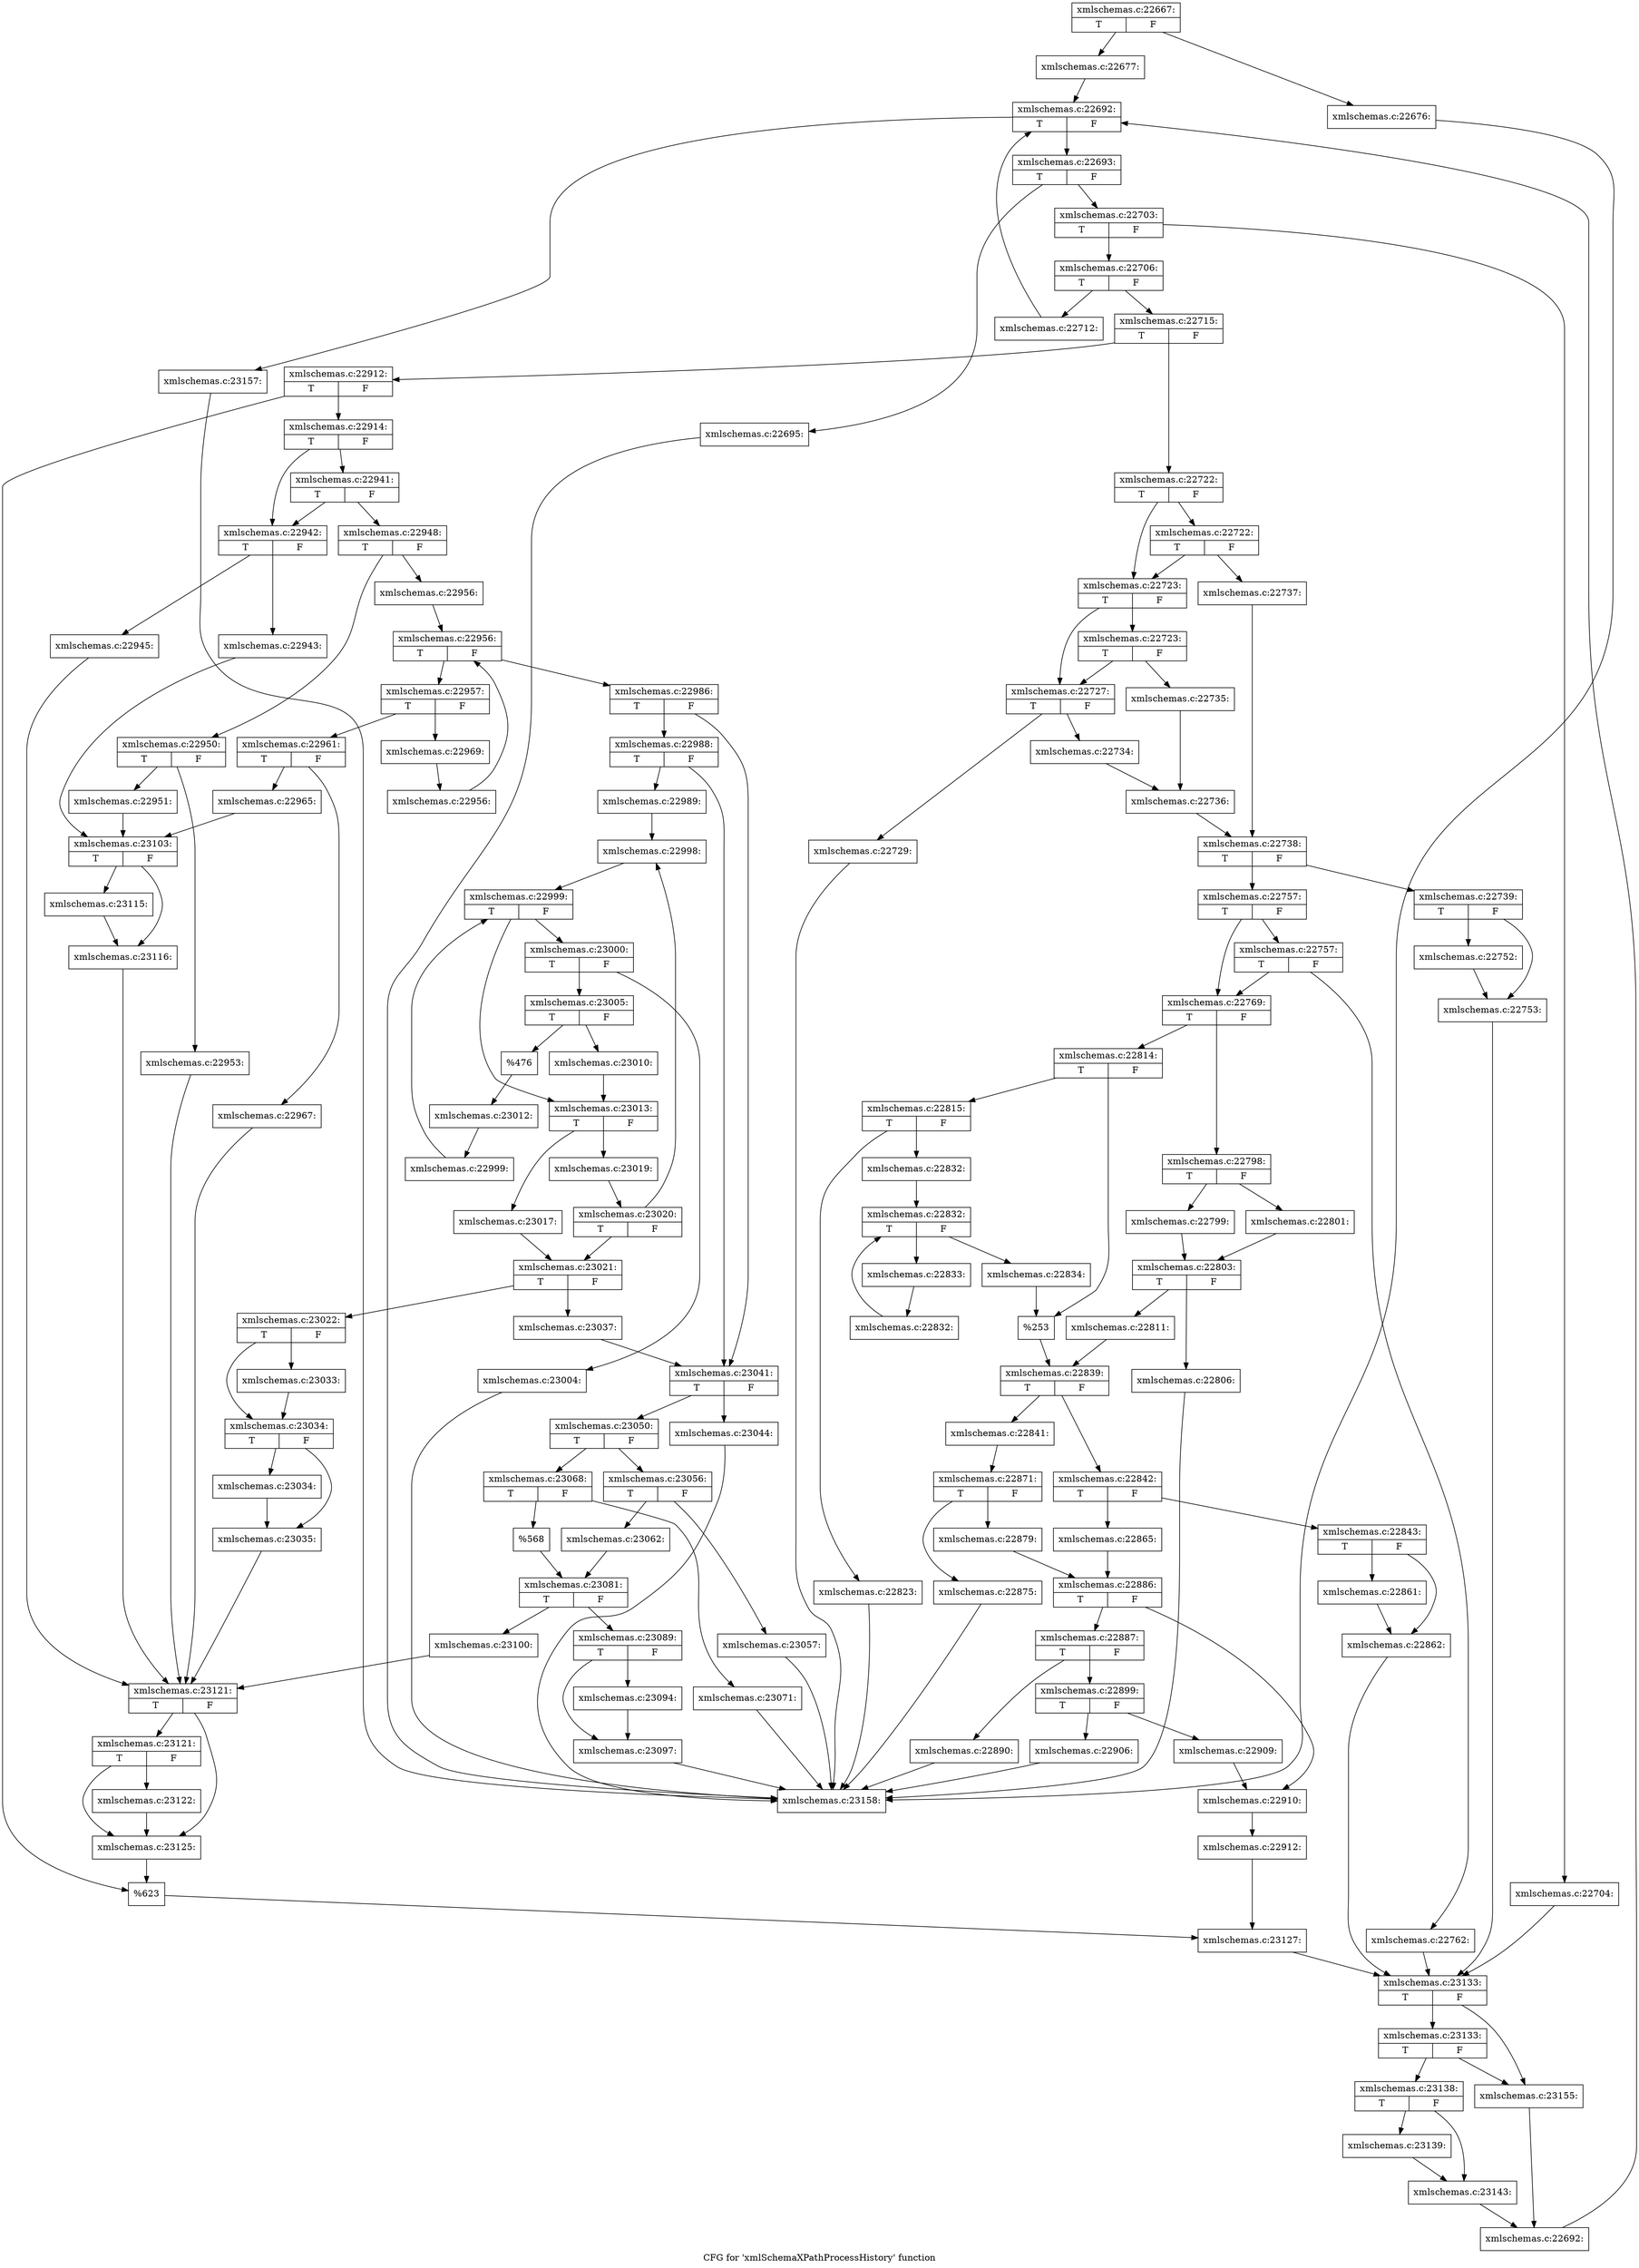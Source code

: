 digraph "CFG for 'xmlSchemaXPathProcessHistory' function" {
	label="CFG for 'xmlSchemaXPathProcessHistory' function";

	Node0x5585650 [shape=record,label="{xmlschemas.c:22667:|{<s0>T|<s1>F}}"];
	Node0x5585650 -> Node0x558f410;
	Node0x5585650 -> Node0x558f460;
	Node0x558f410 [shape=record,label="{xmlschemas.c:22676:}"];
	Node0x558f410 -> Node0x558ba90;
	Node0x558f460 [shape=record,label="{xmlschemas.c:22677:}"];
	Node0x558f460 -> Node0x558fc50;
	Node0x558fc50 [shape=record,label="{xmlschemas.c:22692:|{<s0>T|<s1>F}}"];
	Node0x558fc50 -> Node0x5590040;
	Node0x558fc50 -> Node0x558fe70;
	Node0x5590040 [shape=record,label="{xmlschemas.c:22693:|{<s0>T|<s1>F}}"];
	Node0x5590040 -> Node0x5590a70;
	Node0x5590040 -> Node0x5590da0;
	Node0x5590a70 [shape=record,label="{xmlschemas.c:22695:}"];
	Node0x5590a70 -> Node0x558ba90;
	Node0x5590da0 [shape=record,label="{xmlschemas.c:22703:|{<s0>T|<s1>F}}"];
	Node0x5590da0 -> Node0x55915a0;
	Node0x5590da0 -> Node0x55915f0;
	Node0x55915a0 [shape=record,label="{xmlschemas.c:22704:}"];
	Node0x55915a0 -> Node0x55918e0;
	Node0x55915f0 [shape=record,label="{xmlschemas.c:22706:|{<s0>T|<s1>F}}"];
	Node0x55915f0 -> Node0x5592660;
	Node0x55915f0 -> Node0x55926b0;
	Node0x5592660 [shape=record,label="{xmlschemas.c:22712:}"];
	Node0x5592660 -> Node0x558fc50;
	Node0x55926b0 [shape=record,label="{xmlschemas.c:22715:|{<s0>T|<s1>F}}"];
	Node0x55926b0 -> Node0x5592e30;
	Node0x55926b0 -> Node0x5592ed0;
	Node0x5592e30 [shape=record,label="{xmlschemas.c:22722:|{<s0>T|<s1>F}}"];
	Node0x5592e30 -> Node0x55933c0;
	Node0x5592e30 -> Node0x55934b0;
	Node0x55934b0 [shape=record,label="{xmlschemas.c:22722:|{<s0>T|<s1>F}}"];
	Node0x55934b0 -> Node0x55933c0;
	Node0x55934b0 -> Node0x5593460;
	Node0x55933c0 [shape=record,label="{xmlschemas.c:22723:|{<s0>T|<s1>F}}"];
	Node0x55933c0 -> Node0x5593b20;
	Node0x55933c0 -> Node0x5593c10;
	Node0x5593c10 [shape=record,label="{xmlschemas.c:22723:|{<s0>T|<s1>F}}"];
	Node0x5593c10 -> Node0x5593b20;
	Node0x5593c10 -> Node0x5593bc0;
	Node0x5593b20 [shape=record,label="{xmlschemas.c:22727:|{<s0>T|<s1>F}}"];
	Node0x5593b20 -> Node0x55944c0;
	Node0x5593b20 -> Node0x5594510;
	Node0x55944c0 [shape=record,label="{xmlschemas.c:22729:}"];
	Node0x55944c0 -> Node0x558ba90;
	Node0x5594510 [shape=record,label="{xmlschemas.c:22734:}"];
	Node0x5594510 -> Node0x5593b70;
	Node0x5593bc0 [shape=record,label="{xmlschemas.c:22735:}"];
	Node0x5593bc0 -> Node0x5593b70;
	Node0x5593b70 [shape=record,label="{xmlschemas.c:22736:}"];
	Node0x5593b70 -> Node0x5593410;
	Node0x5593460 [shape=record,label="{xmlschemas.c:22737:}"];
	Node0x5593460 -> Node0x5593410;
	Node0x5593410 [shape=record,label="{xmlschemas.c:22738:|{<s0>T|<s1>F}}"];
	Node0x5593410 -> Node0x5595300;
	Node0x5593410 -> Node0x5595350;
	Node0x5595300 [shape=record,label="{xmlschemas.c:22739:|{<s0>T|<s1>F}}"];
	Node0x5595300 -> Node0x4435140;
	Node0x5595300 -> Node0x5596e10;
	Node0x4435140 [shape=record,label="{xmlschemas.c:22752:}"];
	Node0x4435140 -> Node0x5596e10;
	Node0x5596e10 [shape=record,label="{xmlschemas.c:22753:}"];
	Node0x5596e10 -> Node0x55918e0;
	Node0x5595350 [shape=record,label="{xmlschemas.c:22757:|{<s0>T|<s1>F}}"];
	Node0x5595350 -> Node0x5597ce0;
	Node0x5595350 -> Node0x5597c90;
	Node0x5597ce0 [shape=record,label="{xmlschemas.c:22757:|{<s0>T|<s1>F}}"];
	Node0x5597ce0 -> Node0x5597140;
	Node0x5597ce0 -> Node0x5597c90;
	Node0x5597140 [shape=record,label="{xmlschemas.c:22762:}"];
	Node0x5597140 -> Node0x55918e0;
	Node0x5597c90 [shape=record,label="{xmlschemas.c:22769:|{<s0>T|<s1>F}}"];
	Node0x5597c90 -> Node0x559a2c0;
	Node0x5597c90 -> Node0x559a360;
	Node0x559a2c0 [shape=record,label="{xmlschemas.c:22798:|{<s0>T|<s1>F}}"];
	Node0x559a2c0 -> Node0x559a850;
	Node0x559a2c0 -> Node0x559a8f0;
	Node0x559a850 [shape=record,label="{xmlschemas.c:22799:}"];
	Node0x559a850 -> Node0x559a8a0;
	Node0x559a8f0 [shape=record,label="{xmlschemas.c:22801:}"];
	Node0x559a8f0 -> Node0x559a8a0;
	Node0x559a8a0 [shape=record,label="{xmlschemas.c:22803:|{<s0>T|<s1>F}}"];
	Node0x559a8a0 -> Node0x559b8f0;
	Node0x559a8a0 -> Node0x559b940;
	Node0x559b8f0 [shape=record,label="{xmlschemas.c:22806:}"];
	Node0x559b8f0 -> Node0x558ba90;
	Node0x559b940 [shape=record,label="{xmlschemas.c:22811:}"];
	Node0x559b940 -> Node0x559a310;
	Node0x559a360 [shape=record,label="{xmlschemas.c:22814:|{<s0>T|<s1>F}}"];
	Node0x559a360 -> Node0x559ca60;
	Node0x559a360 -> Node0x559cab0;
	Node0x559ca60 [shape=record,label="{xmlschemas.c:22815:|{<s0>T|<s1>F}}"];
	Node0x559ca60 -> Node0x559e0c0;
	Node0x559ca60 -> Node0x559e110;
	Node0x559e0c0 [shape=record,label="{xmlschemas.c:22823:}"];
	Node0x559e0c0 -> Node0x558ba90;
	Node0x559e110 [shape=record,label="{xmlschemas.c:22832:}"];
	Node0x559e110 -> Node0x559eb20;
	Node0x559eb20 [shape=record,label="{xmlschemas.c:22832:|{<s0>T|<s1>F}}"];
	Node0x559eb20 -> Node0x559ee00;
	Node0x559eb20 -> Node0x559ea90;
	Node0x559ee00 [shape=record,label="{xmlschemas.c:22833:}"];
	Node0x559ee00 -> Node0x559ed70;
	Node0x559ed70 [shape=record,label="{xmlschemas.c:22832:}"];
	Node0x559ed70 -> Node0x559eb20;
	Node0x559ea90 [shape=record,label="{xmlschemas.c:22834:}"];
	Node0x559ea90 -> Node0x559cab0;
	Node0x559cab0 [shape=record,label="{%253}"];
	Node0x559cab0 -> Node0x559a310;
	Node0x559a310 [shape=record,label="{xmlschemas.c:22839:|{<s0>T|<s1>F}}"];
	Node0x559a310 -> Node0x559fe50;
	Node0x559a310 -> Node0x559fef0;
	Node0x559fe50 [shape=record,label="{xmlschemas.c:22841:}"];
	Node0x559fe50 -> Node0x55a0240;
	Node0x559fef0 [shape=record,label="{xmlschemas.c:22842:|{<s0>T|<s1>F}}"];
	Node0x559fef0 -> Node0x55a0390;
	Node0x559fef0 -> Node0x55a0430;
	Node0x55a0390 [shape=record,label="{xmlschemas.c:22843:|{<s0>T|<s1>F}}"];
	Node0x55a0390 -> Node0x55a1c30;
	Node0x55a0390 -> Node0x55a1c80;
	Node0x55a1c30 [shape=record,label="{xmlschemas.c:22861:}"];
	Node0x55a1c30 -> Node0x55a1c80;
	Node0x55a1c80 [shape=record,label="{xmlschemas.c:22862:}"];
	Node0x55a1c80 -> Node0x55918e0;
	Node0x55a0430 [shape=record,label="{xmlschemas.c:22865:}"];
	Node0x55a0430 -> Node0x55a2520;
	Node0x55a0240 [shape=record,label="{xmlschemas.c:22871:|{<s0>T|<s1>F}}"];
	Node0x55a0240 -> Node0x559fea0;
	Node0x55a0240 -> Node0x55a03e0;
	Node0x559fea0 [shape=record,label="{xmlschemas.c:22875:}"];
	Node0x559fea0 -> Node0x558ba90;
	Node0x55a03e0 [shape=record,label="{xmlschemas.c:22879:}"];
	Node0x55a03e0 -> Node0x55a2520;
	Node0x55a2520 [shape=record,label="{xmlschemas.c:22886:|{<s0>T|<s1>F}}"];
	Node0x55a2520 -> Node0x55a43b0;
	Node0x55a2520 -> Node0x55a4400;
	Node0x55a43b0 [shape=record,label="{xmlschemas.c:22887:|{<s0>T|<s1>F}}"];
	Node0x55a43b0 -> Node0x55a4a20;
	Node0x55a43b0 -> Node0x55a4a70;
	Node0x55a4a20 [shape=record,label="{xmlschemas.c:22890:}"];
	Node0x55a4a20 -> Node0x558ba90;
	Node0x55a4a70 [shape=record,label="{xmlschemas.c:22899:|{<s0>T|<s1>F}}"];
	Node0x55a4a70 -> Node0x55a6460;
	Node0x55a4a70 -> Node0x55a64b0;
	Node0x55a6460 [shape=record,label="{xmlschemas.c:22906:}"];
	Node0x55a6460 -> Node0x558ba90;
	Node0x55a64b0 [shape=record,label="{xmlschemas.c:22909:}"];
	Node0x55a64b0 -> Node0x55a4400;
	Node0x55a4400 [shape=record,label="{xmlschemas.c:22910:}"];
	Node0x55a4400 -> Node0x5597c40;
	Node0x5597c40 [shape=record,label="{xmlschemas.c:22912:}"];
	Node0x5597c40 -> Node0x5592e80;
	Node0x5592ed0 [shape=record,label="{xmlschemas.c:22912:|{<s0>T|<s1>F}}"];
	Node0x5592ed0 -> Node0x55a79c0;
	Node0x5592ed0 -> Node0x55a7a10;
	Node0x55a79c0 [shape=record,label="{xmlschemas.c:22914:|{<s0>T|<s1>F}}"];
	Node0x55a79c0 -> Node0x55aa480;
	Node0x55a79c0 -> Node0x55aa520;
	Node0x55aa520 [shape=record,label="{xmlschemas.c:22941:|{<s0>T|<s1>F}}"];
	Node0x55aa520 -> Node0x55aa480;
	Node0x55aa520 -> Node0x55aa4d0;
	Node0x55aa480 [shape=record,label="{xmlschemas.c:22942:|{<s0>T|<s1>F}}"];
	Node0x55aa480 -> Node0x55aad50;
	Node0x55aa480 -> Node0x55aadf0;
	Node0x55aad50 [shape=record,label="{xmlschemas.c:22943:}"];
	Node0x55aad50 -> Node0x55ab1a0;
	Node0x55aadf0 [shape=record,label="{xmlschemas.c:22945:}"];
	Node0x55aadf0 -> Node0x55ab220;
	Node0x55aa4d0 [shape=record,label="{xmlschemas.c:22948:|{<s0>T|<s1>F}}"];
	Node0x55aa4d0 -> Node0x55aada0;
	Node0x55aa4d0 -> Node0x55ab8a0;
	Node0x55aada0 [shape=record,label="{xmlschemas.c:22950:|{<s0>T|<s1>F}}"];
	Node0x55aada0 -> Node0x55abc70;
	Node0x55aada0 -> Node0x55abd10;
	Node0x55abc70 [shape=record,label="{xmlschemas.c:22951:}"];
	Node0x55abc70 -> Node0x55ab1a0;
	Node0x55abd10 [shape=record,label="{xmlschemas.c:22953:}"];
	Node0x55abd10 -> Node0x55ab220;
	Node0x55ab8a0 [shape=record,label="{xmlschemas.c:22956:}"];
	Node0x55ab8a0 -> Node0x55ac350;
	Node0x55ac350 [shape=record,label="{xmlschemas.c:22956:|{<s0>T|<s1>F}}"];
	Node0x55ac350 -> Node0x55ac5b0;
	Node0x55ac350 -> Node0x55abcc0;
	Node0x55ac5b0 [shape=record,label="{xmlschemas.c:22957:|{<s0>T|<s1>F}}"];
	Node0x55ac5b0 -> Node0x55ac8d0;
	Node0x55ac5b0 -> Node0x55ac920;
	Node0x55ac8d0 [shape=record,label="{xmlschemas.c:22961:|{<s0>T|<s1>F}}"];
	Node0x55ac8d0 -> Node0x55ace20;
	Node0x55ac8d0 -> Node0x55ace70;
	Node0x55ace20 [shape=record,label="{xmlschemas.c:22965:}"];
	Node0x55ace20 -> Node0x55ab1a0;
	Node0x55ace70 [shape=record,label="{xmlschemas.c:22967:}"];
	Node0x55ace70 -> Node0x55ab220;
	Node0x55ac920 [shape=record,label="{xmlschemas.c:22969:}"];
	Node0x55ac920 -> Node0x55ac560;
	Node0x55ac560 [shape=record,label="{xmlschemas.c:22956:}"];
	Node0x55ac560 -> Node0x55ac350;
	Node0x55abcc0 [shape=record,label="{xmlschemas.c:22986:|{<s0>T|<s1>F}}"];
	Node0x55abcc0 -> Node0x55ae200;
	Node0x55abcc0 -> Node0x55aded0;
	Node0x55ae200 [shape=record,label="{xmlschemas.c:22988:|{<s0>T|<s1>F}}"];
	Node0x55ae200 -> Node0x55a6e00;
	Node0x55ae200 -> Node0x55aded0;
	Node0x55a6e00 [shape=record,label="{xmlschemas.c:22989:}"];
	Node0x55a6e00 -> Node0x55af350;
	Node0x55af350 [shape=record,label="{xmlschemas.c:22998:}"];
	Node0x55af350 -> Node0x55afc00;
	Node0x55afc00 [shape=record,label="{xmlschemas.c:22999:|{<s0>T|<s1>F}}"];
	Node0x55afc00 -> Node0x55afe60;
	Node0x55afc00 -> Node0x55afb20;
	Node0x55afe60 [shape=record,label="{xmlschemas.c:23000:|{<s0>T|<s1>F}}"];
	Node0x55afe60 -> Node0x55b0d30;
	Node0x55afe60 -> Node0x55b0dd0;
	Node0x55b0d30 [shape=record,label="{xmlschemas.c:23004:}"];
	Node0x55b0d30 -> Node0x558ba90;
	Node0x55b0dd0 [shape=record,label="{xmlschemas.c:23005:|{<s0>T|<s1>F}}"];
	Node0x55b0dd0 -> Node0x55b12e0;
	Node0x55b0dd0 -> Node0x55b1330;
	Node0x55b12e0 [shape=record,label="{xmlschemas.c:23010:}"];
	Node0x55b12e0 -> Node0x55afb20;
	Node0x55b1330 [shape=record,label="{%476}"];
	Node0x55b1330 -> Node0x55b0d80;
	Node0x55b0d80 [shape=record,label="{xmlschemas.c:23012:}"];
	Node0x55b0d80 -> Node0x55afe10;
	Node0x55afe10 [shape=record,label="{xmlschemas.c:22999:}"];
	Node0x55afe10 -> Node0x55afc00;
	Node0x55afb20 [shape=record,label="{xmlschemas.c:23013:|{<s0>T|<s1>F}}"];
	Node0x55afb20 -> Node0x55b1ad0;
	Node0x55afb20 -> Node0x55b1b20;
	Node0x55b1ad0 [shape=record,label="{xmlschemas.c:23017:}"];
	Node0x55b1ad0 -> Node0x55af2b0;
	Node0x55b1b20 [shape=record,label="{xmlschemas.c:23019:}"];
	Node0x55b1b20 -> Node0x55af300;
	Node0x55af300 [shape=record,label="{xmlschemas.c:23020:|{<s0>T|<s1>F}}"];
	Node0x55af300 -> Node0x55af350;
	Node0x55af300 -> Node0x55af2b0;
	Node0x55af2b0 [shape=record,label="{xmlschemas.c:23021:|{<s0>T|<s1>F}}"];
	Node0x55af2b0 -> Node0x55b2590;
	Node0x55af2b0 -> Node0x55b25e0;
	Node0x55b2590 [shape=record,label="{xmlschemas.c:23022:|{<s0>T|<s1>F}}"];
	Node0x55b2590 -> Node0x55b3c30;
	Node0x55b2590 -> Node0x55b3f60;
	Node0x55b3c30 [shape=record,label="{xmlschemas.c:23033:}"];
	Node0x55b3c30 -> Node0x55b3f60;
	Node0x55b3f60 [shape=record,label="{xmlschemas.c:23034:|{<s0>T|<s1>F}}"];
	Node0x55b3f60 -> Node0x55b3f10;
	Node0x55b3f60 -> Node0x55b4700;
	Node0x55b3f10 [shape=record,label="{xmlschemas.c:23034:}"];
	Node0x55b3f10 -> Node0x55b4700;
	Node0x55b4700 [shape=record,label="{xmlschemas.c:23035:}"];
	Node0x55b4700 -> Node0x55ab220;
	Node0x55b25e0 [shape=record,label="{xmlschemas.c:23037:}"];
	Node0x55b25e0 -> Node0x55aded0;
	Node0x55aded0 [shape=record,label="{xmlschemas.c:23041:|{<s0>T|<s1>F}}"];
	Node0x55aded0 -> Node0x55b5020;
	Node0x55aded0 -> Node0x55b5070;
	Node0x55b5020 [shape=record,label="{xmlschemas.c:23044:}"];
	Node0x55b5020 -> Node0x558ba90;
	Node0x55b5070 [shape=record,label="{xmlschemas.c:23050:|{<s0>T|<s1>F}}"];
	Node0x55b5070 -> Node0x55b6440;
	Node0x55b5070 -> Node0x55b64e0;
	Node0x55b6440 [shape=record,label="{xmlschemas.c:23056:|{<s0>T|<s1>F}}"];
	Node0x55b6440 -> Node0x55b6960;
	Node0x55b6440 -> Node0x55b69b0;
	Node0x55b6960 [shape=record,label="{xmlschemas.c:23057:}"];
	Node0x55b6960 -> Node0x558ba90;
	Node0x55b69b0 [shape=record,label="{xmlschemas.c:23062:}"];
	Node0x55b69b0 -> Node0x55b6490;
	Node0x55b64e0 [shape=record,label="{xmlschemas.c:23068:|{<s0>T|<s1>F}}"];
	Node0x55b64e0 -> Node0x55b7310;
	Node0x55b64e0 -> Node0x55b7640;
	Node0x55b7310 [shape=record,label="{xmlschemas.c:23071:}"];
	Node0x55b7310 -> Node0x558ba90;
	Node0x55b7640 [shape=record,label="{%568}"];
	Node0x55b7640 -> Node0x55b6490;
	Node0x55b6490 [shape=record,label="{xmlschemas.c:23081:|{<s0>T|<s1>F}}"];
	Node0x55b6490 -> Node0x55ba800;
	Node0x55b6490 -> Node0x55ba850;
	Node0x55ba800 [shape=record,label="{xmlschemas.c:23089:|{<s0>T|<s1>F}}"];
	Node0x55ba800 -> Node0x55bad80;
	Node0x55ba800 -> Node0x55badd0;
	Node0x55bad80 [shape=record,label="{xmlschemas.c:23094:}"];
	Node0x55bad80 -> Node0x55badd0;
	Node0x55badd0 [shape=record,label="{xmlschemas.c:23097:}"];
	Node0x55badd0 -> Node0x558ba90;
	Node0x55ba850 [shape=record,label="{xmlschemas.c:23100:}"];
	Node0x55ba850 -> Node0x55ab220;
	Node0x55ab1a0 [shape=record,label="{xmlschemas.c:23103:|{<s0>T|<s1>F}}"];
	Node0x55ab1a0 -> Node0x55bc2a0;
	Node0x55ab1a0 -> Node0x55bc2f0;
	Node0x55bc2a0 [shape=record,label="{xmlschemas.c:23115:}"];
	Node0x55bc2a0 -> Node0x55bc2f0;
	Node0x55bc2f0 [shape=record,label="{xmlschemas.c:23116:}"];
	Node0x55bc2f0 -> Node0x55ab220;
	Node0x55ab220 [shape=record,label="{xmlschemas.c:23121:|{<s0>T|<s1>F}}"];
	Node0x55ab220 -> Node0x55bc980;
	Node0x55ab220 -> Node0x55bc930;
	Node0x55bc980 [shape=record,label="{xmlschemas.c:23121:|{<s0>T|<s1>F}}"];
	Node0x55bc980 -> Node0x55bc8e0;
	Node0x55bc980 -> Node0x55bc930;
	Node0x55bc8e0 [shape=record,label="{xmlschemas.c:23122:}"];
	Node0x55bc8e0 -> Node0x55bc930;
	Node0x55bc930 [shape=record,label="{xmlschemas.c:23125:}"];
	Node0x55bc930 -> Node0x55a7a10;
	Node0x55a7a10 [shape=record,label="{%623}"];
	Node0x55a7a10 -> Node0x5592e80;
	Node0x5592e80 [shape=record,label="{xmlschemas.c:23127:}"];
	Node0x5592e80 -> Node0x55918e0;
	Node0x55918e0 [shape=record,label="{xmlschemas.c:23133:|{<s0>T|<s1>F}}"];
	Node0x55918e0 -> Node0x55bdac0;
	Node0x55918e0 -> Node0x55bda70;
	Node0x55bdac0 [shape=record,label="{xmlschemas.c:23133:|{<s0>T|<s1>F}}"];
	Node0x55bdac0 -> Node0x55bd9d0;
	Node0x55bdac0 -> Node0x55bda70;
	Node0x55bd9d0 [shape=record,label="{xmlschemas.c:23138:|{<s0>T|<s1>F}}"];
	Node0x55bd9d0 -> Node0x55be370;
	Node0x55bd9d0 -> Node0x55be3c0;
	Node0x55be370 [shape=record,label="{xmlschemas.c:23139:}"];
	Node0x55be370 -> Node0x55be3c0;
	Node0x55be3c0 [shape=record,label="{xmlschemas.c:23143:}"];
	Node0x55be3c0 -> Node0x55bda20;
	Node0x55bda70 [shape=record,label="{xmlschemas.c:23155:}"];
	Node0x55bda70 -> Node0x55bda20;
	Node0x55bda20 [shape=record,label="{xmlschemas.c:22692:}"];
	Node0x55bda20 -> Node0x558fc50;
	Node0x558fe70 [shape=record,label="{xmlschemas.c:23157:}"];
	Node0x558fe70 -> Node0x558ba90;
	Node0x558ba90 [shape=record,label="{xmlschemas.c:23158:}"];
}
